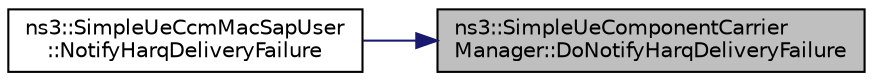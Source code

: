 digraph "ns3::SimpleUeComponentCarrierManager::DoNotifyHarqDeliveryFailure"
{
 // LATEX_PDF_SIZE
  edge [fontname="Helvetica",fontsize="10",labelfontname="Helvetica",labelfontsize="10"];
  node [fontname="Helvetica",fontsize="10",shape=record];
  rankdir="RL";
  Node1 [label="ns3::SimpleUeComponentCarrier\lManager::DoNotifyHarqDeliveryFailure",height=0.2,width=0.4,color="black", fillcolor="grey75", style="filled", fontcolor="black",tooltip="Notify HARQ deliver failure."];
  Node1 -> Node2 [dir="back",color="midnightblue",fontsize="10",style="solid",fontname="Helvetica"];
  Node2 [label="ns3::SimpleUeCcmMacSapUser\l::NotifyHarqDeliveryFailure",height=0.2,width=0.4,color="black", fillcolor="white", style="filled",URL="$classns3_1_1_simple_ue_ccm_mac_sap_user.html#a2683a57eaefee140c86ee61b0f1c22ed",tooltip="Called by the MAC to notify the RLC that an HARQ process related to this RLC instance has failed."];
}

